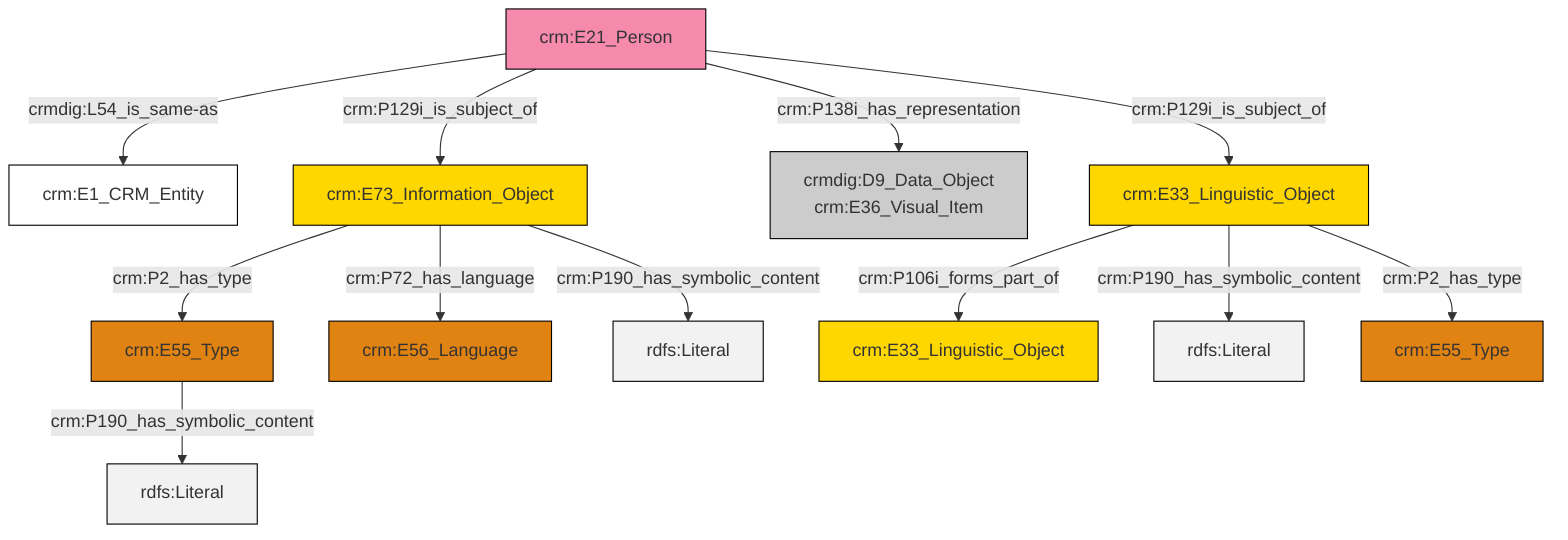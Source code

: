 graph TD
classDef Literal fill:#f2f2f2,stroke:#000000;
classDef CRM_Entity fill:#FFFFFF,stroke:#000000;
classDef Temporal_Entity fill:#00C9E6, stroke:#000000;
classDef Type fill:#E18312, stroke:#000000;
classDef Time-Span fill:#2C9C91, stroke:#000000;
classDef Appellation fill:#FFEB7F, stroke:#000000;
classDef Place fill:#008836, stroke:#000000;
classDef Persistent_Item fill:#B266B2, stroke:#000000;
classDef Conceptual_Object fill:#FFD700, stroke:#000000;
classDef Physical_Thing fill:#D2B48C, stroke:#000000;
classDef Actor fill:#f58aad, stroke:#000000;
classDef PC_Classes fill:#4ce600, stroke:#000000;
classDef Multi fill:#cccccc,stroke:#000000;

2["crm:E55_Type"]:::Type -->|crm:P190_has_symbolic_content| 3[rdfs:Literal]:::Literal
9["crm:E21_Person"]:::Actor -->|crmdig:L54_is_same-as| 10["crm:E1_CRM_Entity"]:::CRM_Entity
0["crm:E73_Information_Object"]:::Conceptual_Object -->|crm:P2_has_type| 2["crm:E55_Type"]:::Type
13["crm:E33_Linguistic_Object"]:::Conceptual_Object -->|crm:P106i_forms_part_of| 4["crm:E33_Linguistic_Object"]:::Conceptual_Object
13["crm:E33_Linguistic_Object"]:::Conceptual_Object -->|crm:P190_has_symbolic_content| 15[rdfs:Literal]:::Literal
9["crm:E21_Person"]:::Actor -->|crm:P129i_is_subject_of| 0["crm:E73_Information_Object"]:::Conceptual_Object
9["crm:E21_Person"]:::Actor -->|crm:P138i_has_representation| 6["crmdig:D9_Data_Object<br>crm:E36_Visual_Item"]:::Multi
13["crm:E33_Linguistic_Object"]:::Conceptual_Object -->|crm:P2_has_type| 18["crm:E55_Type"]:::Type
9["crm:E21_Person"]:::Actor -->|crm:P129i_is_subject_of| 13["crm:E33_Linguistic_Object"]:::Conceptual_Object
0["crm:E73_Information_Object"]:::Conceptual_Object -->|crm:P72_has_language| 11["crm:E56_Language"]:::Type
0["crm:E73_Information_Object"]:::Conceptual_Object -->|crm:P190_has_symbolic_content| 21[rdfs:Literal]:::Literal